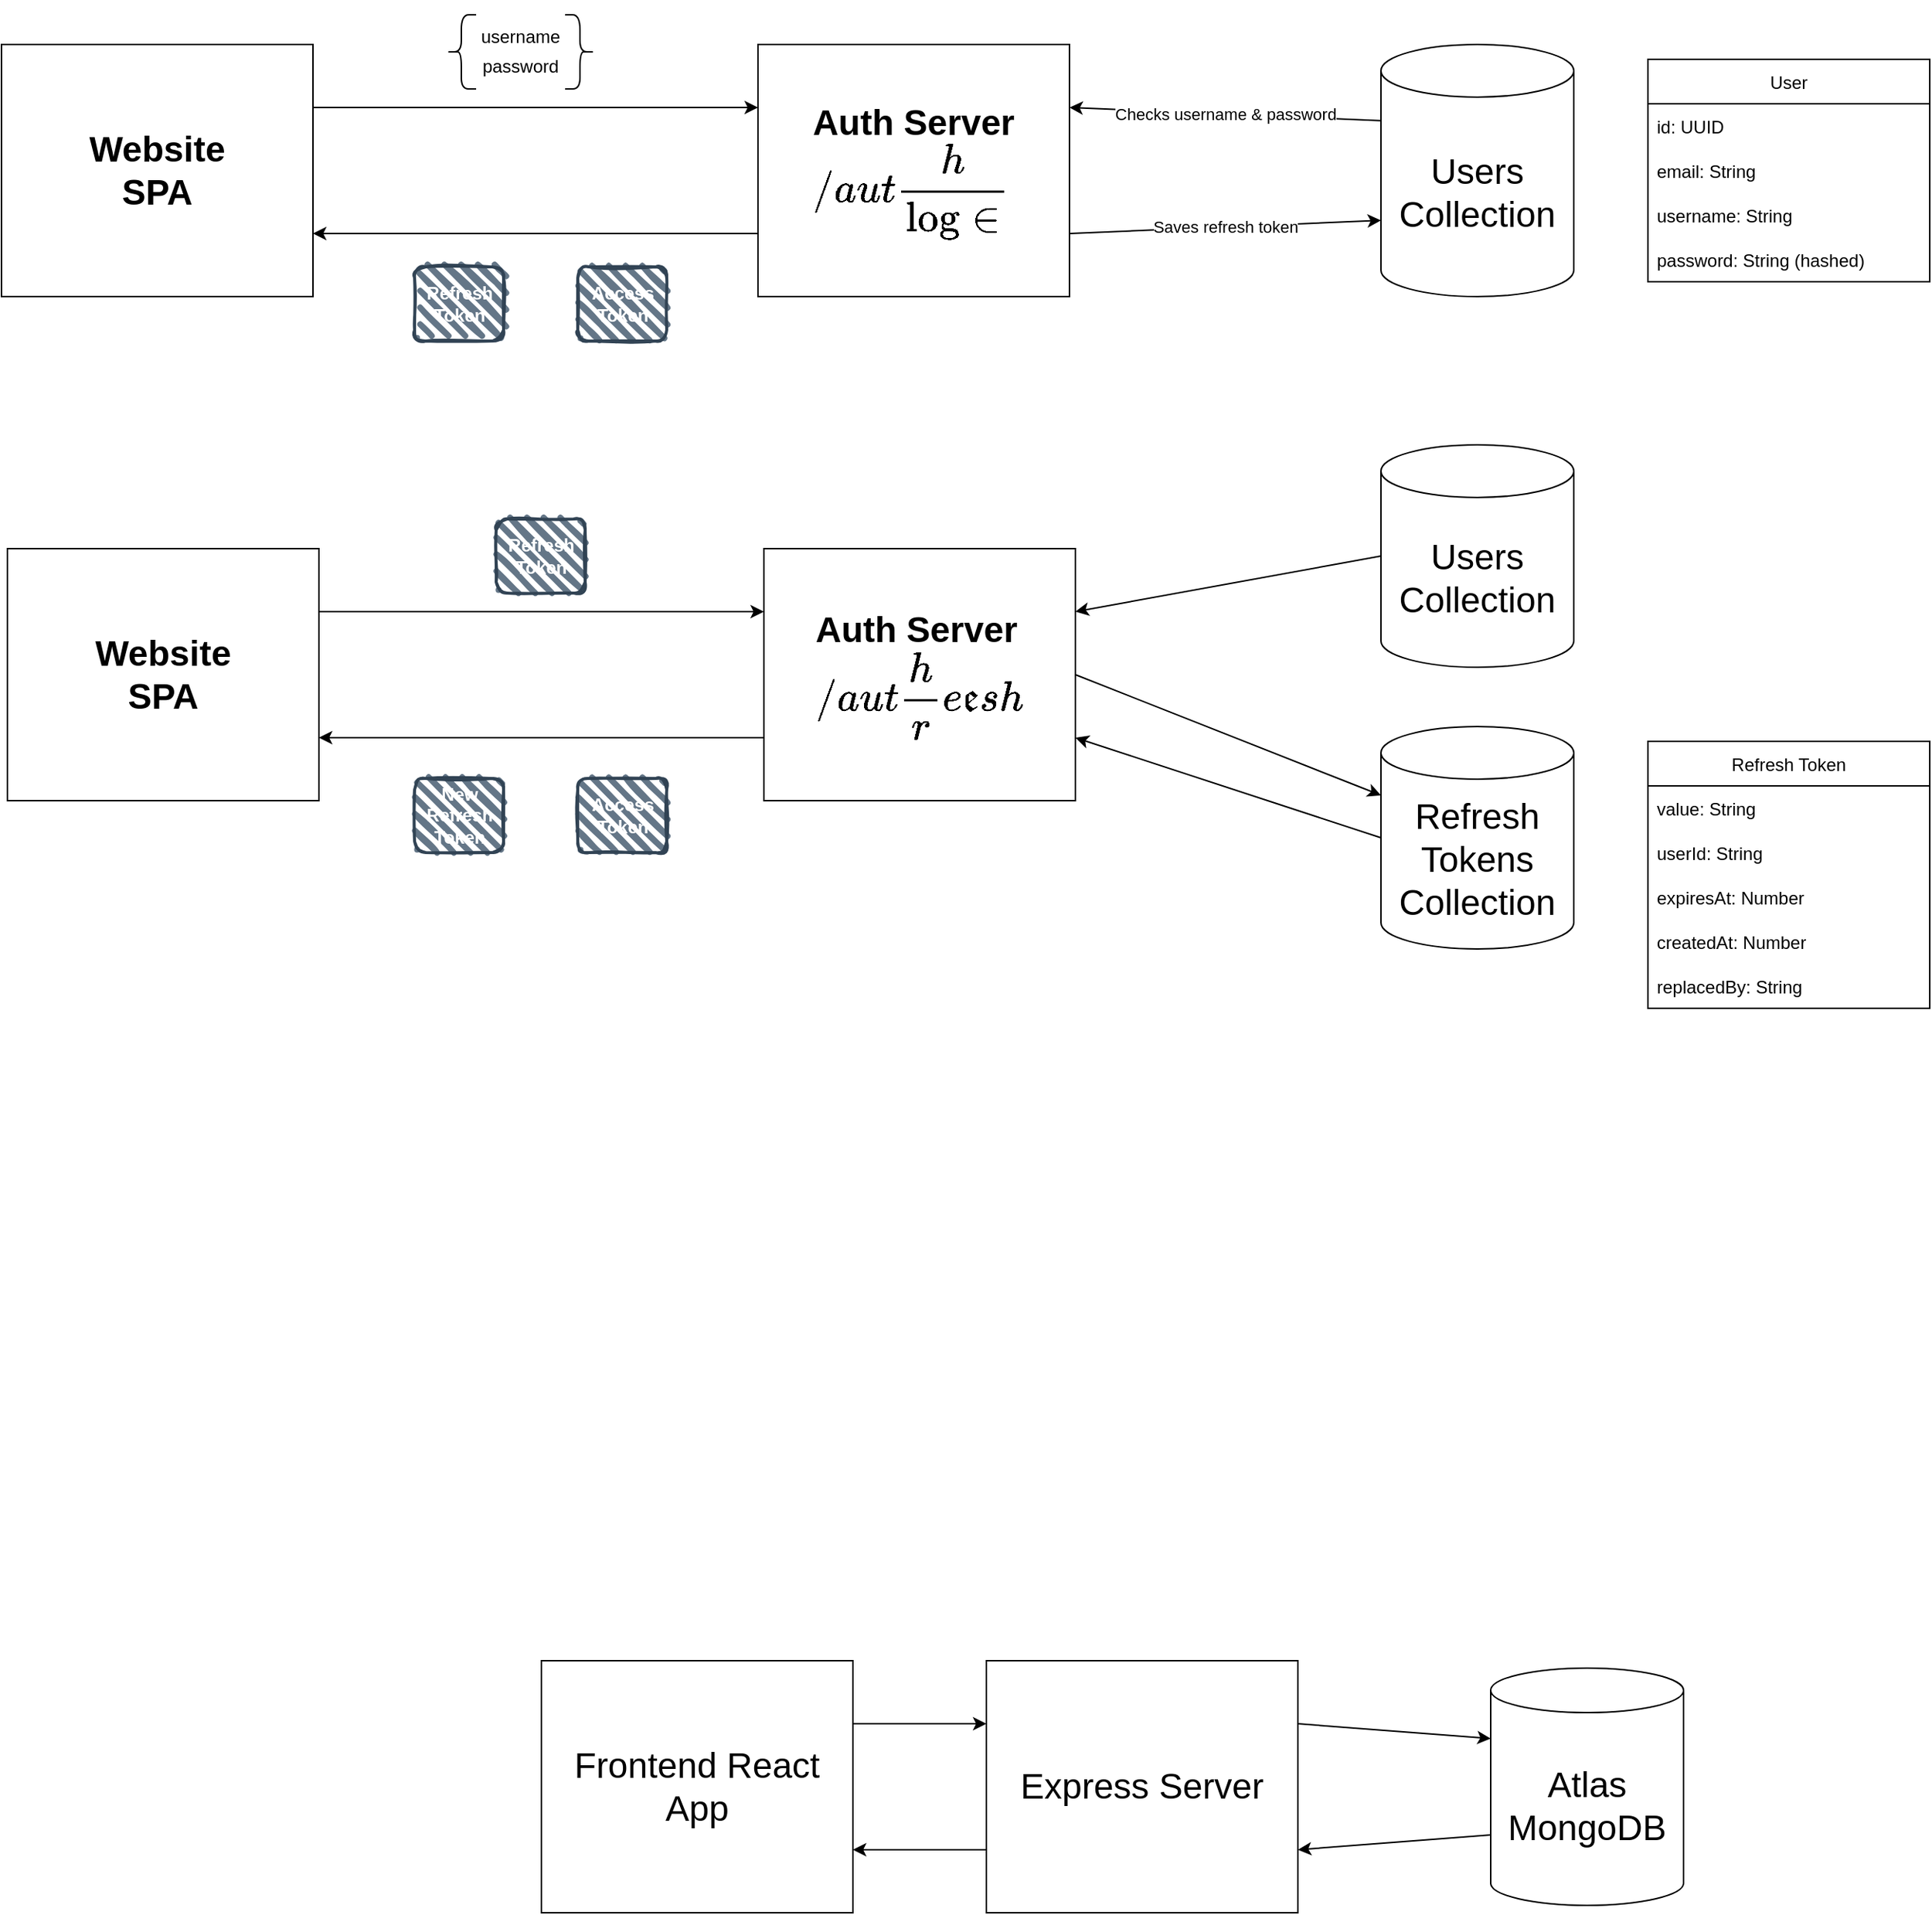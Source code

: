 <mxfile>
    <diagram id="Rd_CWGYvvX_Tz4LZkc5Z" name="Page-1">
        <mxGraphModel dx="1436" dy="1134" grid="1" gridSize="10" guides="1" tooltips="1" connect="1" arrows="1" fold="1" page="1" pageScale="1" pageWidth="827" pageHeight="1169" math="0" shadow="0">
            <root>
                <mxCell id="0"/>
                <mxCell id="1" parent="0"/>
                <mxCell id="25" style="edgeStyle=none;html=1;entryX=0;entryY=0.25;entryDx=0;entryDy=0;exitX=1;exitY=0.25;exitDx=0;exitDy=0;" edge="1" parent="1" source="2" target="4">
                    <mxGeometry relative="1" as="geometry"/>
                </mxCell>
                <mxCell id="2" value="&lt;font style=&quot;font-size: 24px&quot;&gt;&lt;b&gt;Website&lt;br&gt;SPA&lt;/b&gt;&lt;/font&gt;" style="rounded=0;whiteSpace=wrap;html=1;" parent="1" vertex="1">
                    <mxGeometry x="50" y="40" width="210" height="170" as="geometry"/>
                </mxCell>
                <mxCell id="26" style="edgeStyle=none;html=1;exitX=0;exitY=0.75;exitDx=0;exitDy=0;entryX=1;entryY=0.75;entryDx=0;entryDy=0;" edge="1" parent="1" source="4" target="2">
                    <mxGeometry relative="1" as="geometry"/>
                </mxCell>
                <mxCell id="34" value="Checks username &amp;amp; password" style="edgeStyle=none;html=1;exitX=0;exitY=0;exitDx=0;exitDy=51.364;exitPerimeter=0;entryX=1;entryY=0.25;entryDx=0;entryDy=0;" edge="1" parent="1" source="8" target="4">
                    <mxGeometry relative="1" as="geometry">
                        <mxPoint x="850" y="100" as="targetPoint"/>
                    </mxGeometry>
                </mxCell>
                <mxCell id="52" value="Saves refresh token" style="edgeStyle=none;html=1;exitX=1;exitY=0.75;exitDx=0;exitDy=0;entryX=0;entryY=0;entryDx=0;entryDy=118.636;entryPerimeter=0;" edge="1" parent="1" source="4" target="8">
                    <mxGeometry relative="1" as="geometry"/>
                </mxCell>
                <mxCell id="4" value="&lt;p style=&quot;line-height: 1.2&quot;&gt;&lt;/p&gt;&lt;div style=&quot;text-align: left&quot;&gt;&lt;span style=&quot;font-size: 24px&quot;&gt;&lt;b&gt;Auth Server&lt;/b&gt;&lt;/span&gt;&lt;/div&gt;&lt;font style=&quot;font-size: 24px&quot;&gt;&lt;div style=&quot;text-align: left&quot;&gt;&lt;span&gt;`/auth/login`&lt;/span&gt;&lt;/div&gt;&lt;/font&gt;&lt;p&gt;&lt;/p&gt;" style="rounded=0;whiteSpace=wrap;html=1;" parent="1" vertex="1">
                    <mxGeometry x="560" y="40" width="210" height="170" as="geometry"/>
                </mxCell>
                <mxCell id="8" value="Users Collection" style="shape=cylinder3;whiteSpace=wrap;html=1;boundedLbl=1;backgroundOutline=1;size=17.729;fontSize=24;" parent="1" vertex="1">
                    <mxGeometry x="980" y="40" width="130" height="170" as="geometry"/>
                </mxCell>
                <mxCell id="12" style="edgeStyle=none;html=1;exitX=1;exitY=0.25;exitDx=0;exitDy=0;entryX=0;entryY=0.25;entryDx=0;entryDy=0;fontSize=24;" edge="1" source="13" target="16" parent="1">
                    <mxGeometry relative="1" as="geometry"/>
                </mxCell>
                <mxCell id="13" value="&lt;font style=&quot;font-size: 24px&quot;&gt;Frontend React App&lt;/font&gt;" style="rounded=0;whiteSpace=wrap;html=1;" vertex="1" parent="1">
                    <mxGeometry x="414" y="1130" width="210" height="170" as="geometry"/>
                </mxCell>
                <mxCell id="14" style="edgeStyle=none;html=1;exitX=0;exitY=0.75;exitDx=0;exitDy=0;entryX=1;entryY=0.75;entryDx=0;entryDy=0;fontSize=24;" edge="1" source="16" target="13" parent="1">
                    <mxGeometry relative="1" as="geometry"/>
                </mxCell>
                <mxCell id="15" style="edgeStyle=none;html=1;exitX=1;exitY=0.25;exitDx=0;exitDy=0;entryX=0;entryY=0;entryDx=0;entryDy=47.5;entryPerimeter=0;fontSize=24;" edge="1" source="16" target="18" parent="1">
                    <mxGeometry relative="1" as="geometry"/>
                </mxCell>
                <mxCell id="16" value="&lt;font style=&quot;font-size: 24px&quot;&gt;Express Server&lt;/font&gt;" style="rounded=0;whiteSpace=wrap;html=1;" vertex="1" parent="1">
                    <mxGeometry x="714" y="1130" width="210" height="170" as="geometry"/>
                </mxCell>
                <mxCell id="17" style="edgeStyle=none;html=1;exitX=0;exitY=0;exitDx=0;exitDy=112.5;exitPerimeter=0;entryX=1;entryY=0.75;entryDx=0;entryDy=0;fontSize=24;" edge="1" source="18" target="16" parent="1">
                    <mxGeometry relative="1" as="geometry"/>
                </mxCell>
                <mxCell id="18" value="Atlas MongoDB" style="shape=cylinder3;whiteSpace=wrap;html=1;boundedLbl=1;backgroundOutline=1;size=15;fontSize=24;" vertex="1" parent="1">
                    <mxGeometry x="1054" y="1135" width="130" height="160" as="geometry"/>
                </mxCell>
                <mxCell id="19" value="User" style="swimlane;fontStyle=0;childLayout=stackLayout;horizontal=1;startSize=30;horizontalStack=0;resizeParent=1;resizeParentMax=0;resizeLast=0;collapsible=1;marginBottom=0;" vertex="1" parent="1">
                    <mxGeometry x="1160" y="50" width="190" height="150" as="geometry">
                        <mxRectangle x="1070" y="80" width="60" height="30" as="alternateBounds"/>
                    </mxGeometry>
                </mxCell>
                <mxCell id="24" value="id: UUID" style="text;strokeColor=none;fillColor=none;align=left;verticalAlign=middle;spacingLeft=4;spacingRight=4;overflow=hidden;points=[[0,0.5],[1,0.5]];portConstraint=eastwest;rotatable=0;" vertex="1" parent="19">
                    <mxGeometry y="30" width="190" height="30" as="geometry"/>
                </mxCell>
                <mxCell id="20" value="email: String" style="text;strokeColor=none;fillColor=none;align=left;verticalAlign=middle;spacingLeft=4;spacingRight=4;overflow=hidden;points=[[0,0.5],[1,0.5]];portConstraint=eastwest;rotatable=0;" vertex="1" parent="19">
                    <mxGeometry y="60" width="190" height="30" as="geometry"/>
                </mxCell>
                <mxCell id="21" value="username: String" style="text;strokeColor=none;fillColor=none;align=left;verticalAlign=middle;spacingLeft=4;spacingRight=4;overflow=hidden;points=[[0,0.5],[1,0.5]];portConstraint=eastwest;rotatable=0;" vertex="1" parent="19">
                    <mxGeometry y="90" width="190" height="30" as="geometry"/>
                </mxCell>
                <mxCell id="22" value="password: String (hashed)" style="text;strokeColor=none;fillColor=none;align=left;verticalAlign=middle;spacingLeft=4;spacingRight=4;overflow=hidden;points=[[0,0.5],[1,0.5]];portConstraint=eastwest;rotatable=0;" vertex="1" parent="19">
                    <mxGeometry y="120" width="190" height="30" as="geometry"/>
                </mxCell>
                <mxCell id="32" value="" style="group" vertex="1" connectable="0" parent="1">
                    <mxGeometry x="350" y="10" width="100" height="60" as="geometry"/>
                </mxCell>
                <mxCell id="33" value="" style="group" vertex="1" connectable="0" parent="32">
                    <mxGeometry y="10" width="100" height="50" as="geometry"/>
                </mxCell>
                <mxCell id="27" value="" style="shape=curlyBracket;whiteSpace=wrap;html=1;rounded=1;" vertex="1" parent="33">
                    <mxGeometry width="20" height="50" as="geometry"/>
                </mxCell>
                <mxCell id="28" value="" style="shape=curlyBracket;whiteSpace=wrap;html=1;rounded=1;flipH=1;" vertex="1" parent="33">
                    <mxGeometry x="80" width="20" height="50" as="geometry"/>
                </mxCell>
                <mxCell id="30" value="username" style="text;html=1;strokeColor=none;fillColor=none;align=center;verticalAlign=middle;whiteSpace=wrap;rounded=0;" vertex="1" parent="33">
                    <mxGeometry x="20" width="60" height="30" as="geometry"/>
                </mxCell>
                <mxCell id="31" value="password" style="text;html=1;strokeColor=none;fillColor=none;align=center;verticalAlign=middle;whiteSpace=wrap;rounded=0;" vertex="1" parent="33">
                    <mxGeometry x="20" y="20" width="60" height="30" as="geometry"/>
                </mxCell>
                <mxCell id="36" value="New&lt;br&gt;Refresh Token" style="rounded=1;whiteSpace=wrap;html=1;strokeWidth=2;fillWeight=4;hachureGap=8;hachureAngle=45;sketch=1;fillColor=#647687;fontColor=#ffffff;strokeColor=#314354;fontStyle=1" vertex="1" parent="1">
                    <mxGeometry x="328.5" y="535" width="60" height="50" as="geometry"/>
                </mxCell>
                <mxCell id="37" value="Access Token" style="rounded=1;whiteSpace=wrap;html=1;strokeWidth=2;fillWeight=4;hachureGap=8;hachureAngle=45;sketch=1;fillColor=#647687;strokeColor=#314354;fontStyle=1;fontColor=#ffffff;" vertex="1" parent="1">
                    <mxGeometry x="438.5" y="535" width="60" height="50" as="geometry"/>
                </mxCell>
                <mxCell id="38" style="edgeStyle=none;html=1;entryX=0;entryY=0.25;entryDx=0;entryDy=0;exitX=1;exitY=0.25;exitDx=0;exitDy=0;" edge="1" source="39" target="41" parent="1">
                    <mxGeometry relative="1" as="geometry"/>
                </mxCell>
                <mxCell id="39" value="&lt;font style=&quot;font-size: 24px&quot;&gt;&lt;b&gt;Website&lt;br&gt;SPA&lt;/b&gt;&lt;/font&gt;" style="rounded=0;whiteSpace=wrap;html=1;" vertex="1" parent="1">
                    <mxGeometry x="54" y="380" width="210" height="170" as="geometry"/>
                </mxCell>
                <mxCell id="40" style="edgeStyle=none;html=1;exitX=0;exitY=0.75;exitDx=0;exitDy=0;entryX=1;entryY=0.75;entryDx=0;entryDy=0;" edge="1" source="41" target="39" parent="1">
                    <mxGeometry relative="1" as="geometry"/>
                </mxCell>
                <mxCell id="55" style="edgeStyle=none;html=1;entryX=1;entryY=0.25;entryDx=0;entryDy=0;exitX=0;exitY=0.5;exitDx=0;exitDy=0;exitPerimeter=0;" edge="1" parent="1" source="53" target="41">
                    <mxGeometry relative="1" as="geometry">
                        <mxPoint x="860" y="360" as="sourcePoint"/>
                    </mxGeometry>
                </mxCell>
                <mxCell id="56" style="edgeStyle=none;html=1;exitX=1;exitY=0.5;exitDx=0;exitDy=0;entryX=0;entryY=0;entryDx=0;entryDy=46.364;entryPerimeter=0;" edge="1" parent="1" source="41" target="54">
                    <mxGeometry relative="1" as="geometry"/>
                </mxCell>
                <mxCell id="41" value="&lt;p style=&quot;line-height: 1.2&quot;&gt;&lt;/p&gt;&lt;div style=&quot;text-align: left&quot;&gt;&lt;span style=&quot;font-size: 24px&quot;&gt;&lt;b&gt;Auth Server&lt;/b&gt;&lt;/span&gt;&lt;/div&gt;&lt;font style=&quot;font-size: 24px&quot;&gt;&lt;div style=&quot;text-align: left&quot;&gt;&lt;span&gt;`/auth/refresh`&lt;/span&gt;&lt;/div&gt;&lt;/font&gt;&lt;p&gt;&lt;/p&gt;" style="rounded=0;whiteSpace=wrap;html=1;" vertex="1" parent="1">
                    <mxGeometry x="564" y="380" width="210" height="170" as="geometry"/>
                </mxCell>
                <mxCell id="48" value="Refresh Token" style="rounded=1;whiteSpace=wrap;html=1;strokeWidth=2;fillWeight=4;hachureGap=8;hachureAngle=45;sketch=1;fillColor=#647687;fontColor=#ffffff;strokeColor=#314354;fontStyle=1" vertex="1" parent="1">
                    <mxGeometry x="383.5" y="360" width="60" height="50" as="geometry"/>
                </mxCell>
                <mxCell id="50" value="Refresh Token" style="rounded=1;whiteSpace=wrap;html=1;strokeWidth=2;fillWeight=4;hachureGap=8;hachureAngle=45;sketch=1;fillColor=#647687;fontColor=#ffffff;strokeColor=#314354;fontStyle=1" vertex="1" parent="1">
                    <mxGeometry x="328.5" y="190" width="60" height="50" as="geometry"/>
                </mxCell>
                <mxCell id="51" value="Access Token" style="rounded=1;whiteSpace=wrap;html=1;strokeWidth=2;fillWeight=4;hachureGap=8;hachureAngle=45;sketch=1;fillColor=#647687;strokeColor=#314354;fontStyle=1;fontColor=#ffffff;" vertex="1" parent="1">
                    <mxGeometry x="438.5" y="190" width="60" height="50" as="geometry"/>
                </mxCell>
                <mxCell id="53" value="Users Collection" style="shape=cylinder3;whiteSpace=wrap;html=1;boundedLbl=1;backgroundOutline=1;size=17.729;fontSize=24;" vertex="1" parent="1">
                    <mxGeometry x="980" y="310" width="130" height="150" as="geometry"/>
                </mxCell>
                <mxCell id="57" style="edgeStyle=none;html=1;exitX=0;exitY=0.5;exitDx=0;exitDy=0;exitPerimeter=0;entryX=1;entryY=0.75;entryDx=0;entryDy=0;" edge="1" parent="1" source="54" target="41">
                    <mxGeometry relative="1" as="geometry"/>
                </mxCell>
                <mxCell id="54" value="Refresh Tokens Collection" style="shape=cylinder3;whiteSpace=wrap;html=1;boundedLbl=1;backgroundOutline=1;size=17.729;fontSize=24;" vertex="1" parent="1">
                    <mxGeometry x="980" y="500" width="130" height="150" as="geometry"/>
                </mxCell>
                <mxCell id="58" value="Refresh Token" style="swimlane;fontStyle=0;childLayout=stackLayout;horizontal=1;startSize=30;horizontalStack=0;resizeParent=1;resizeParentMax=0;resizeLast=0;collapsible=1;marginBottom=0;" vertex="1" parent="1">
                    <mxGeometry x="1160" y="510" width="190" height="180" as="geometry">
                        <mxRectangle x="1070" y="80" width="60" height="30" as="alternateBounds"/>
                    </mxGeometry>
                </mxCell>
                <mxCell id="59" value="value: String" style="text;strokeColor=none;fillColor=none;align=left;verticalAlign=middle;spacingLeft=4;spacingRight=4;overflow=hidden;points=[[0,0.5],[1,0.5]];portConstraint=eastwest;rotatable=0;" vertex="1" parent="58">
                    <mxGeometry y="30" width="190" height="30" as="geometry"/>
                </mxCell>
                <mxCell id="60" value="userId: String" style="text;strokeColor=none;fillColor=none;align=left;verticalAlign=middle;spacingLeft=4;spacingRight=4;overflow=hidden;points=[[0,0.5],[1,0.5]];portConstraint=eastwest;rotatable=0;" vertex="1" parent="58">
                    <mxGeometry y="60" width="190" height="30" as="geometry"/>
                </mxCell>
                <mxCell id="61" value="expiresAt: Number" style="text;strokeColor=none;fillColor=none;align=left;verticalAlign=middle;spacingLeft=4;spacingRight=4;overflow=hidden;points=[[0,0.5],[1,0.5]];portConstraint=eastwest;rotatable=0;" vertex="1" parent="58">
                    <mxGeometry y="90" width="190" height="30" as="geometry"/>
                </mxCell>
                <mxCell id="62" value="createdAt: Number" style="text;strokeColor=none;fillColor=none;align=left;verticalAlign=middle;spacingLeft=4;spacingRight=4;overflow=hidden;points=[[0,0.5],[1,0.5]];portConstraint=eastwest;rotatable=0;" vertex="1" parent="58">
                    <mxGeometry y="120" width="190" height="30" as="geometry"/>
                </mxCell>
                <mxCell id="63" value="replacedBy: String" style="text;strokeColor=none;fillColor=none;align=left;verticalAlign=middle;spacingLeft=4;spacingRight=4;overflow=hidden;points=[[0,0.5],[1,0.5]];portConstraint=eastwest;rotatable=0;" vertex="1" parent="58">
                    <mxGeometry y="150" width="190" height="30" as="geometry"/>
                </mxCell>
            </root>
        </mxGraphModel>
    </diagram>
</mxfile>